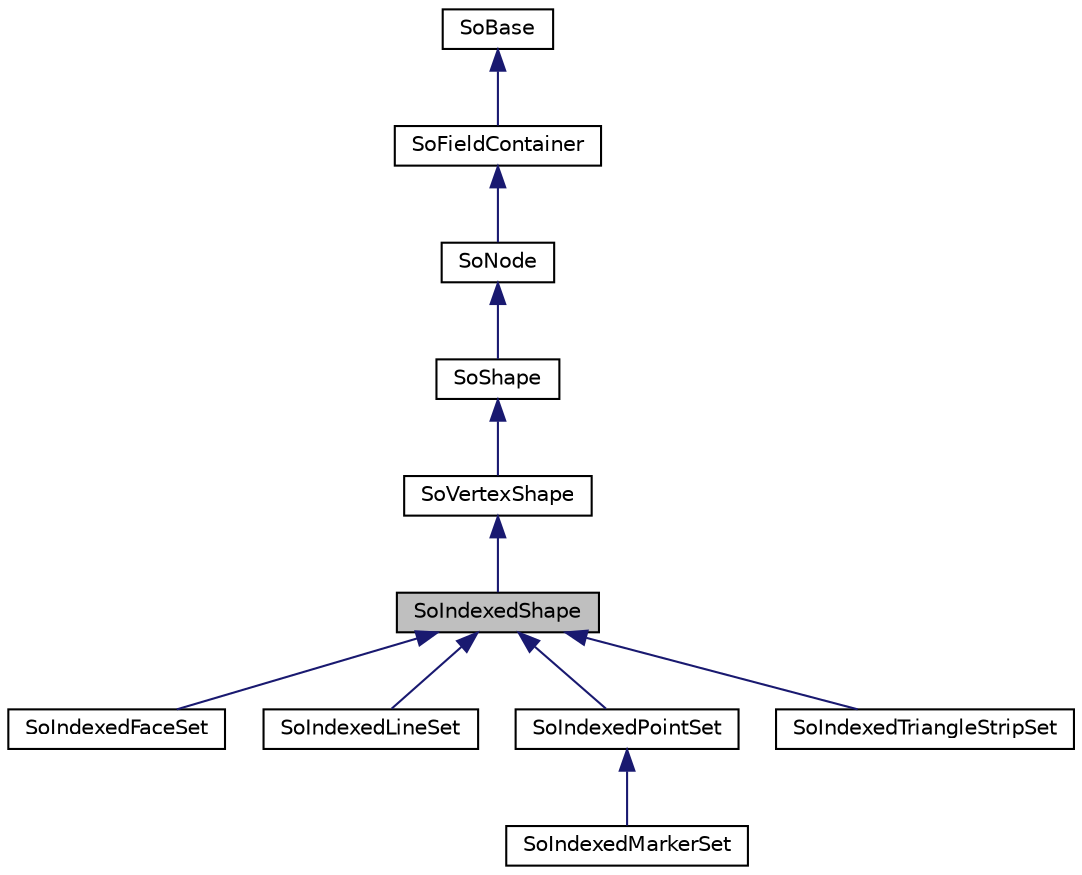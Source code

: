 digraph "SoIndexedShape"
{
 // LATEX_PDF_SIZE
  edge [fontname="Helvetica",fontsize="10",labelfontname="Helvetica",labelfontsize="10"];
  node [fontname="Helvetica",fontsize="10",shape=record];
  Node1 [label="SoIndexedShape",height=0.2,width=0.4,color="black", fillcolor="grey75", style="filled", fontcolor="black",tooltip="The SoIndexedShape class is the superclass for all indexed vertex shapes."];
  Node2 -> Node1 [dir="back",color="midnightblue",fontsize="10",style="solid",fontname="Helvetica"];
  Node2 [label="SoVertexShape",height=0.2,width=0.4,color="black", fillcolor="white", style="filled",URL="$classSoVertexShape.html",tooltip="The SoVertexShape class is the superclass for all vertex based shapes."];
  Node3 -> Node2 [dir="back",color="midnightblue",fontsize="10",style="solid",fontname="Helvetica"];
  Node3 [label="SoShape",height=0.2,width=0.4,color="black", fillcolor="white", style="filled",URL="$classSoShape.html",tooltip="The SoShape class is the superclass for geometry shapes."];
  Node4 -> Node3 [dir="back",color="midnightblue",fontsize="10",style="solid",fontname="Helvetica"];
  Node4 [label="SoNode",height=0.2,width=0.4,color="black", fillcolor="white", style="filled",URL="$classSoNode.html",tooltip="The SoNode class is the base class for nodes used in scene graphs."];
  Node5 -> Node4 [dir="back",color="midnightblue",fontsize="10",style="solid",fontname="Helvetica"];
  Node5 [label="SoFieldContainer",height=0.2,width=0.4,color="black", fillcolor="white", style="filled",URL="$classSoFieldContainer.html",tooltip="The SoFieldContainer class is a base class for all classes that contain fields."];
  Node6 -> Node5 [dir="back",color="midnightblue",fontsize="10",style="solid",fontname="Helvetica"];
  Node6 [label="SoBase",height=0.2,width=0.4,color="black", fillcolor="white", style="filled",URL="$classSoBase.html",tooltip="The SoBase class is the top-level superclass for a number of class-hierarchies."];
  Node1 -> Node7 [dir="back",color="midnightblue",fontsize="10",style="solid",fontname="Helvetica"];
  Node7 [label="SoIndexedFaceSet",height=0.2,width=0.4,color="black", fillcolor="white", style="filled",URL="$classSoIndexedFaceSet.html",tooltip="The SoIndexedFaceSet class is used to handle generic indexed facesets."];
  Node1 -> Node8 [dir="back",color="midnightblue",fontsize="10",style="solid",fontname="Helvetica"];
  Node8 [label="SoIndexedLineSet",height=0.2,width=0.4,color="black", fillcolor="white", style="filled",URL="$classSoIndexedLineSet.html",tooltip="The SoIndexedLineSet class is used to render and otherwise represent indexed lines."];
  Node1 -> Node9 [dir="back",color="midnightblue",fontsize="10",style="solid",fontname="Helvetica"];
  Node9 [label="SoIndexedPointSet",height=0.2,width=0.4,color="black", fillcolor="white", style="filled",URL="$classSoIndexedPointSet.html",tooltip="The SoIndexedPointSet class is used to display a set of 3D points."];
  Node9 -> Node10 [dir="back",color="midnightblue",fontsize="10",style="solid",fontname="Helvetica"];
  Node10 [label="SoIndexedMarkerSet",height=0.2,width=0.4,color="black", fillcolor="white", style="filled",URL="$classSoIndexedMarkerSet.html",tooltip="The SoIndexedMarkerSet class is used to display a set of bitmap markers at 3D positions."];
  Node1 -> Node11 [dir="back",color="midnightblue",fontsize="10",style="solid",fontname="Helvetica"];
  Node11 [label="SoIndexedTriangleStripSet",height=0.2,width=0.4,color="black", fillcolor="white", style="filled",URL="$classSoIndexedTriangleStripSet.html",tooltip="The SoIndexedTriangleStripSet class keeps data for rendering and otherwise representing triangle stri..."];
}
